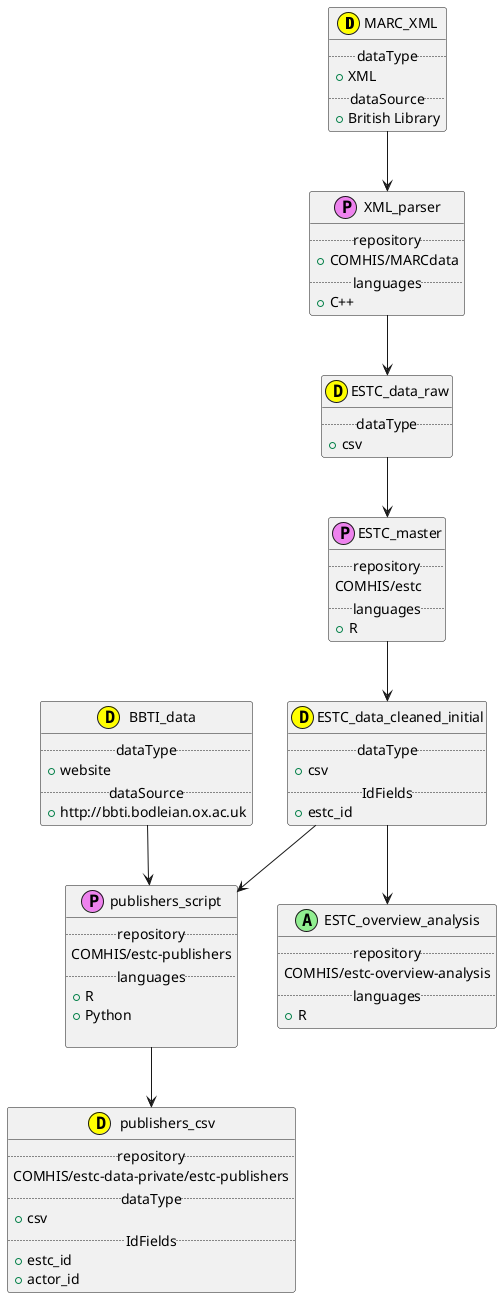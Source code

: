 @startuml
' the image is built with https://github.com/jvantuyl/sublime_diagram_plugin
' sublimeText -plugin
' below code is PlantUML -standard (http://plantuml.com/)
' alt-m to build

class MARC_XML << (D,yellow) >> {
    .. dataType ..
    + XML
    .. dataSource ..
    + British Library
}
class ESTC_data_raw << (D,yellow) >> {
    .. dataType ..
    + csv
}
class ESTC_data_cleaned_initial << (D,yellow) >> {
    .. dataType ..
    + csv
    .. IdFields ..
    + estc_id
}
class publishers_csv << (D,yellow) >> {
    .. repository ..
    COMHIS/estc-data-private/estc-publishers
    .. dataType ..
    + csv
    .. IdFields ..
    + estc_id
    + actor_id
}
class BBTI_data << (D,yellow) >> {
    .. dataType ..
    + website
    .. dataSource ..
    + http://bbti.bodleian.ox.ac.uk
}


class XML_parser << (P,violet) >> {
    .. repository ..
    + COMHIS/MARCdata
    .. languages ..
    + C++
}
class ESTC_master << (P,violet) >> {
    .. repository ..
    COMHIS/estc
    .. languages ..
    + R
}
class publishers_script << (P,violet) >> {
    .. repository ..
    COMHIS/estc-publishers
    .. languages ..
    + R
    + Python

}
class ESTC_overview_analysis << (A,lightgreen) >> {
    .. repository ..
    COMHIS/estc-overview-analysis
    .. languages ..
    + R
}


MARC_XML --> XML_parser
XML_parser --> ESTC_data_raw

ESTC_data_raw --> ESTC_master
ESTC_master --> ESTC_data_cleaned_initial
ESTC_data_cleaned_initial --> publishers_script

BBTI_data --> publishers_script
publishers_script --> publishers_csv

ESTC_data_cleaned_initial --> ESTC_overview_analysis


hide empty members
' hide circle
@enduml
